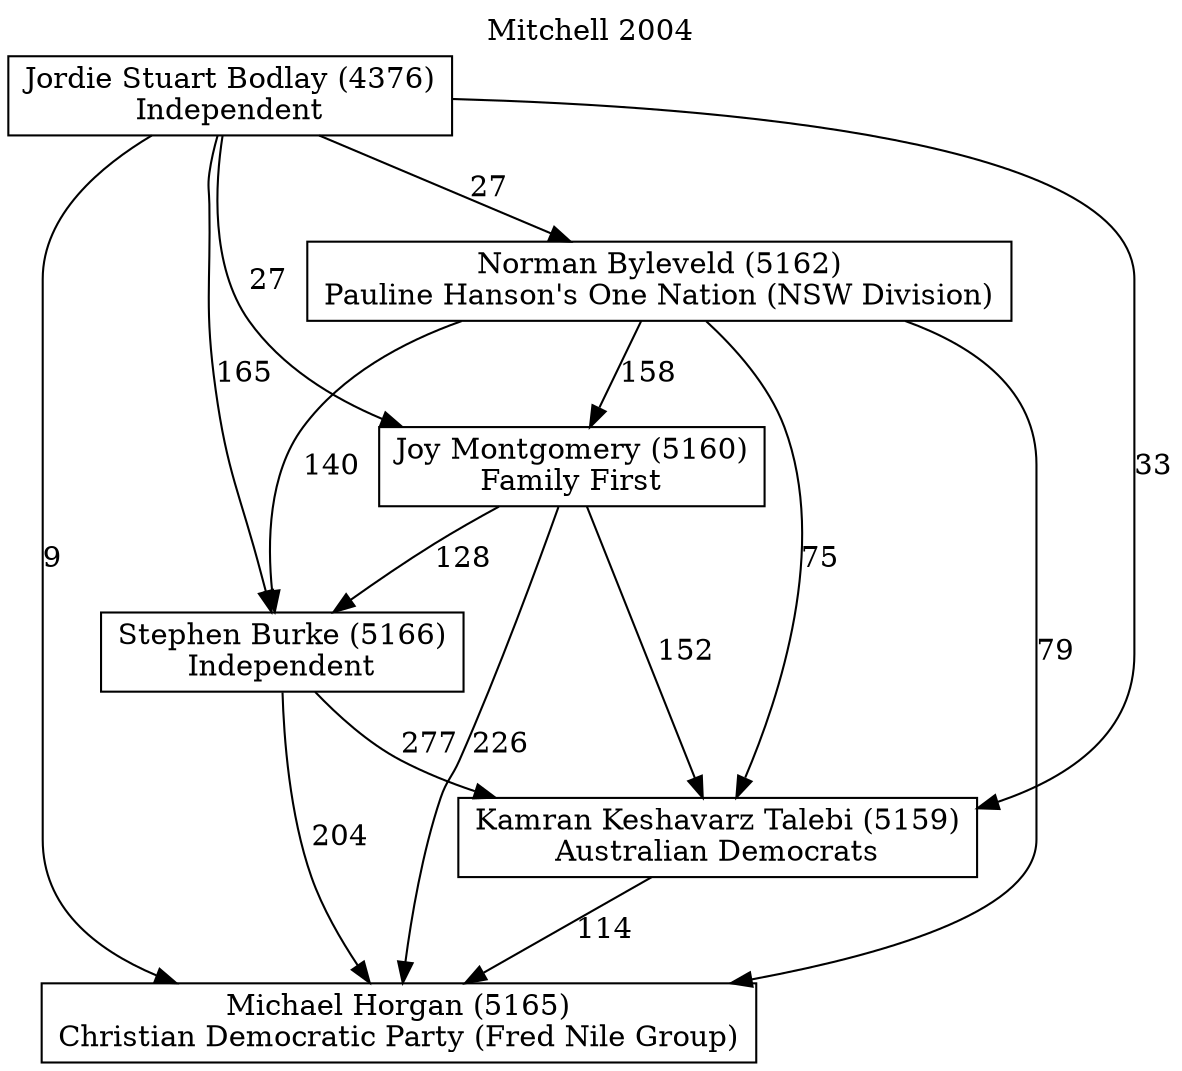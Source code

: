 // House preference flow
digraph "Michael Horgan (5165)_Mitchell_2004" {
	graph [label="Mitchell 2004" labelloc=t mclimit=10]
	node [shape=box]
	"Michael Horgan (5165)" [label="Michael Horgan (5165)
Christian Democratic Party (Fred Nile Group)"]
	"Kamran Keshavarz Talebi (5159)" [label="Kamran Keshavarz Talebi (5159)
Australian Democrats"]
	"Stephen Burke (5166)" [label="Stephen Burke (5166)
Independent"]
	"Joy Montgomery (5160)" [label="Joy Montgomery (5160)
Family First"]
	"Norman Byleveld (5162)" [label="Norman Byleveld (5162)
Pauline Hanson's One Nation (NSW Division)"]
	"Jordie Stuart Bodlay (4376)" [label="Jordie Stuart Bodlay (4376)
Independent"]
	"Kamran Keshavarz Talebi (5159)" -> "Michael Horgan (5165)" [label=114]
	"Stephen Burke (5166)" -> "Kamran Keshavarz Talebi (5159)" [label=277]
	"Joy Montgomery (5160)" -> "Stephen Burke (5166)" [label=128]
	"Norman Byleveld (5162)" -> "Joy Montgomery (5160)" [label=158]
	"Jordie Stuart Bodlay (4376)" -> "Norman Byleveld (5162)" [label=27]
	"Stephen Burke (5166)" -> "Michael Horgan (5165)" [label=204]
	"Joy Montgomery (5160)" -> "Michael Horgan (5165)" [label=226]
	"Norman Byleveld (5162)" -> "Michael Horgan (5165)" [label=79]
	"Jordie Stuart Bodlay (4376)" -> "Michael Horgan (5165)" [label=9]
	"Jordie Stuart Bodlay (4376)" -> "Joy Montgomery (5160)" [label=27]
	"Norman Byleveld (5162)" -> "Stephen Burke (5166)" [label=140]
	"Jordie Stuart Bodlay (4376)" -> "Stephen Burke (5166)" [label=165]
	"Joy Montgomery (5160)" -> "Kamran Keshavarz Talebi (5159)" [label=152]
	"Norman Byleveld (5162)" -> "Kamran Keshavarz Talebi (5159)" [label=75]
	"Jordie Stuart Bodlay (4376)" -> "Kamran Keshavarz Talebi (5159)" [label=33]
}
